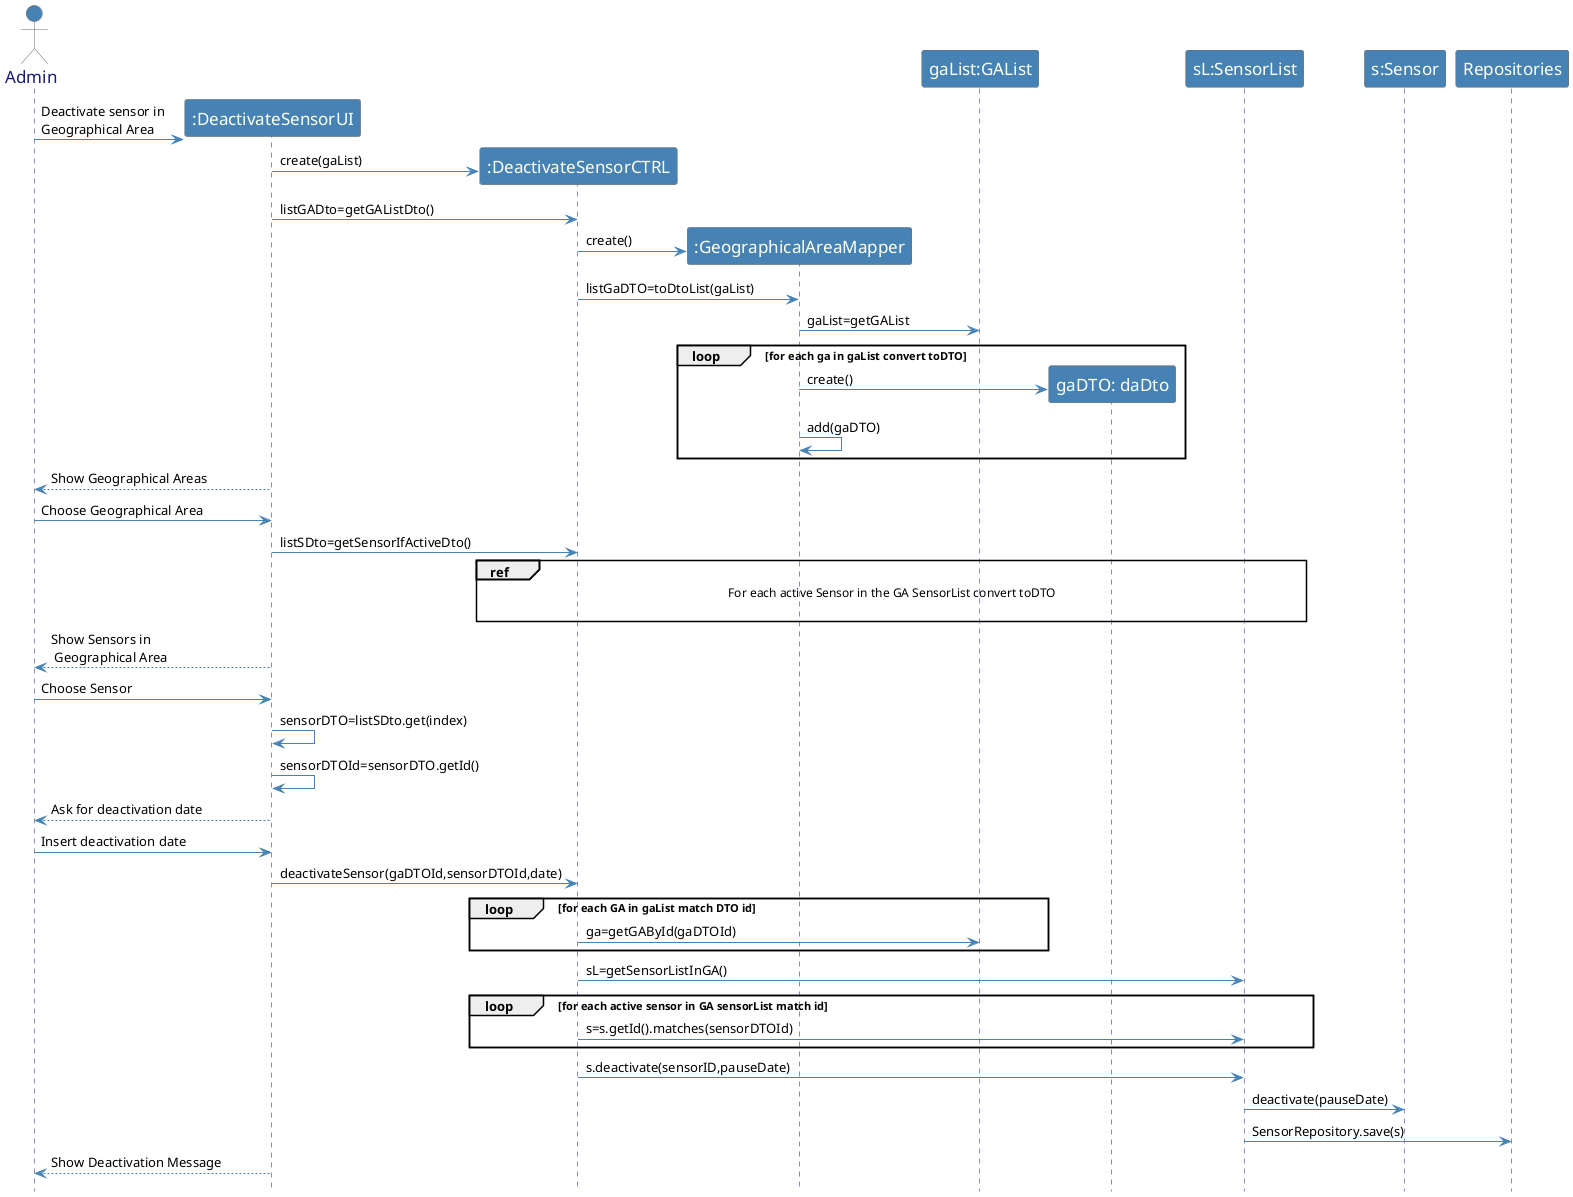 @startuml
hidefootbox

skinparam sequence {
	ArrowColor SteelBlue
	ActorBorderColor Dimgray
	LifeLineBorderColor MidnightBlue
	LifeLineBackgroundColor #A9DCDF

	ParticipantBorderColor Dimgray
	ParticipantBackgroundColor SteelBlue
	ParticipantFontName Calibri Bold
	ParticipantFontSize 17
	ParticipantFontColor Ivory

	ActorBackgroundColor SteelBlue
	ActorFontColor MidnightBlue
	ActorFontSize 17
	ActorFontName Aapex

}

skinparam note {
BorderColor SteelBlue
}



actor Admin

create ":DeactivateSensorUI"
Admin -> ":DeactivateSensorUI":  Deactivate sensor in \nGeographical Area
create ":DeactivateSensorCTRL"
":DeactivateSensorUI" -> ":DeactivateSensorCTRL": create(gaList)

":DeactivateSensorUI" -> ":DeactivateSensorCTRL": listGADto=getGAListDto()

create ":GeographicalAreaMapper"
":DeactivateSensorCTRL"->":GeographicalAreaMapper":create()
":DeactivateSensorCTRL"->":GeographicalAreaMapper":listGaDTO=toDtoList(gaList)
":GeographicalAreaMapper" -> "gaList:GAList": gaList=getGAList

loop for each ga in gaList convert toDTO
create "gaDTO: daDto"
":GeographicalAreaMapper"->"gaDTO: daDto":create()
":GeographicalAreaMapper"->":GeographicalAreaMapper":add(gaDTO)
end

Admin <-- ":DeactivateSensorUI": Show Geographical Areas
Admin -> ":DeactivateSensorUI": Choose Geographical Area


":DeactivateSensorUI" -> ":DeactivateSensorCTRL": listSDto=getSensorIfActiveDto()

ref over ":DeactivateSensorCTRL","sL:SensorList"
  For each active Sensor in the GA SensorList convert toDTO

end ref

Admin <-- ":DeactivateSensorUI": Show Sensors in\n Geographical Area
Admin -> ":DeactivateSensorUI": Choose Sensor

":DeactivateSensorUI" -> ":DeactivateSensorUI":sensorDTO=listSDto.get(index)
":DeactivateSensorUI" -> ":DeactivateSensorUI":sensorDTOId=sensorDTO.getId()

Admin <-- ":DeactivateSensorUI": Ask for deactivation date
Admin -> ":DeactivateSensorUI": Insert deactivation date

":DeactivateSensorUI" -> ":DeactivateSensorCTRL":deactivateSensor(gaDTOId,sensorDTOId,date)

loop for each GA in gaList match DTO id
":DeactivateSensorCTRL"->"gaList:GAList": ga=getGAById(gaDTOId)
end
":DeactivateSensorCTRL"->"sL:SensorList": sL=getSensorListInGA()
loop for each active sensor in GA sensorList match id
":DeactivateSensorCTRL"->"sL:SensorList": s=s.getId().matches(sensorDTOId)
end
":DeactivateSensorCTRL"->"sL:SensorList":s.deactivate(sensorID,pauseDate)
"sL:SensorList"->"s:Sensor":deactivate(pauseDate)
"sL:SensorList" -> Repositories:SensorRepository.save(s)

Admin <-- ":DeactivateSensorUI": Show Deactivation Message

@enduml